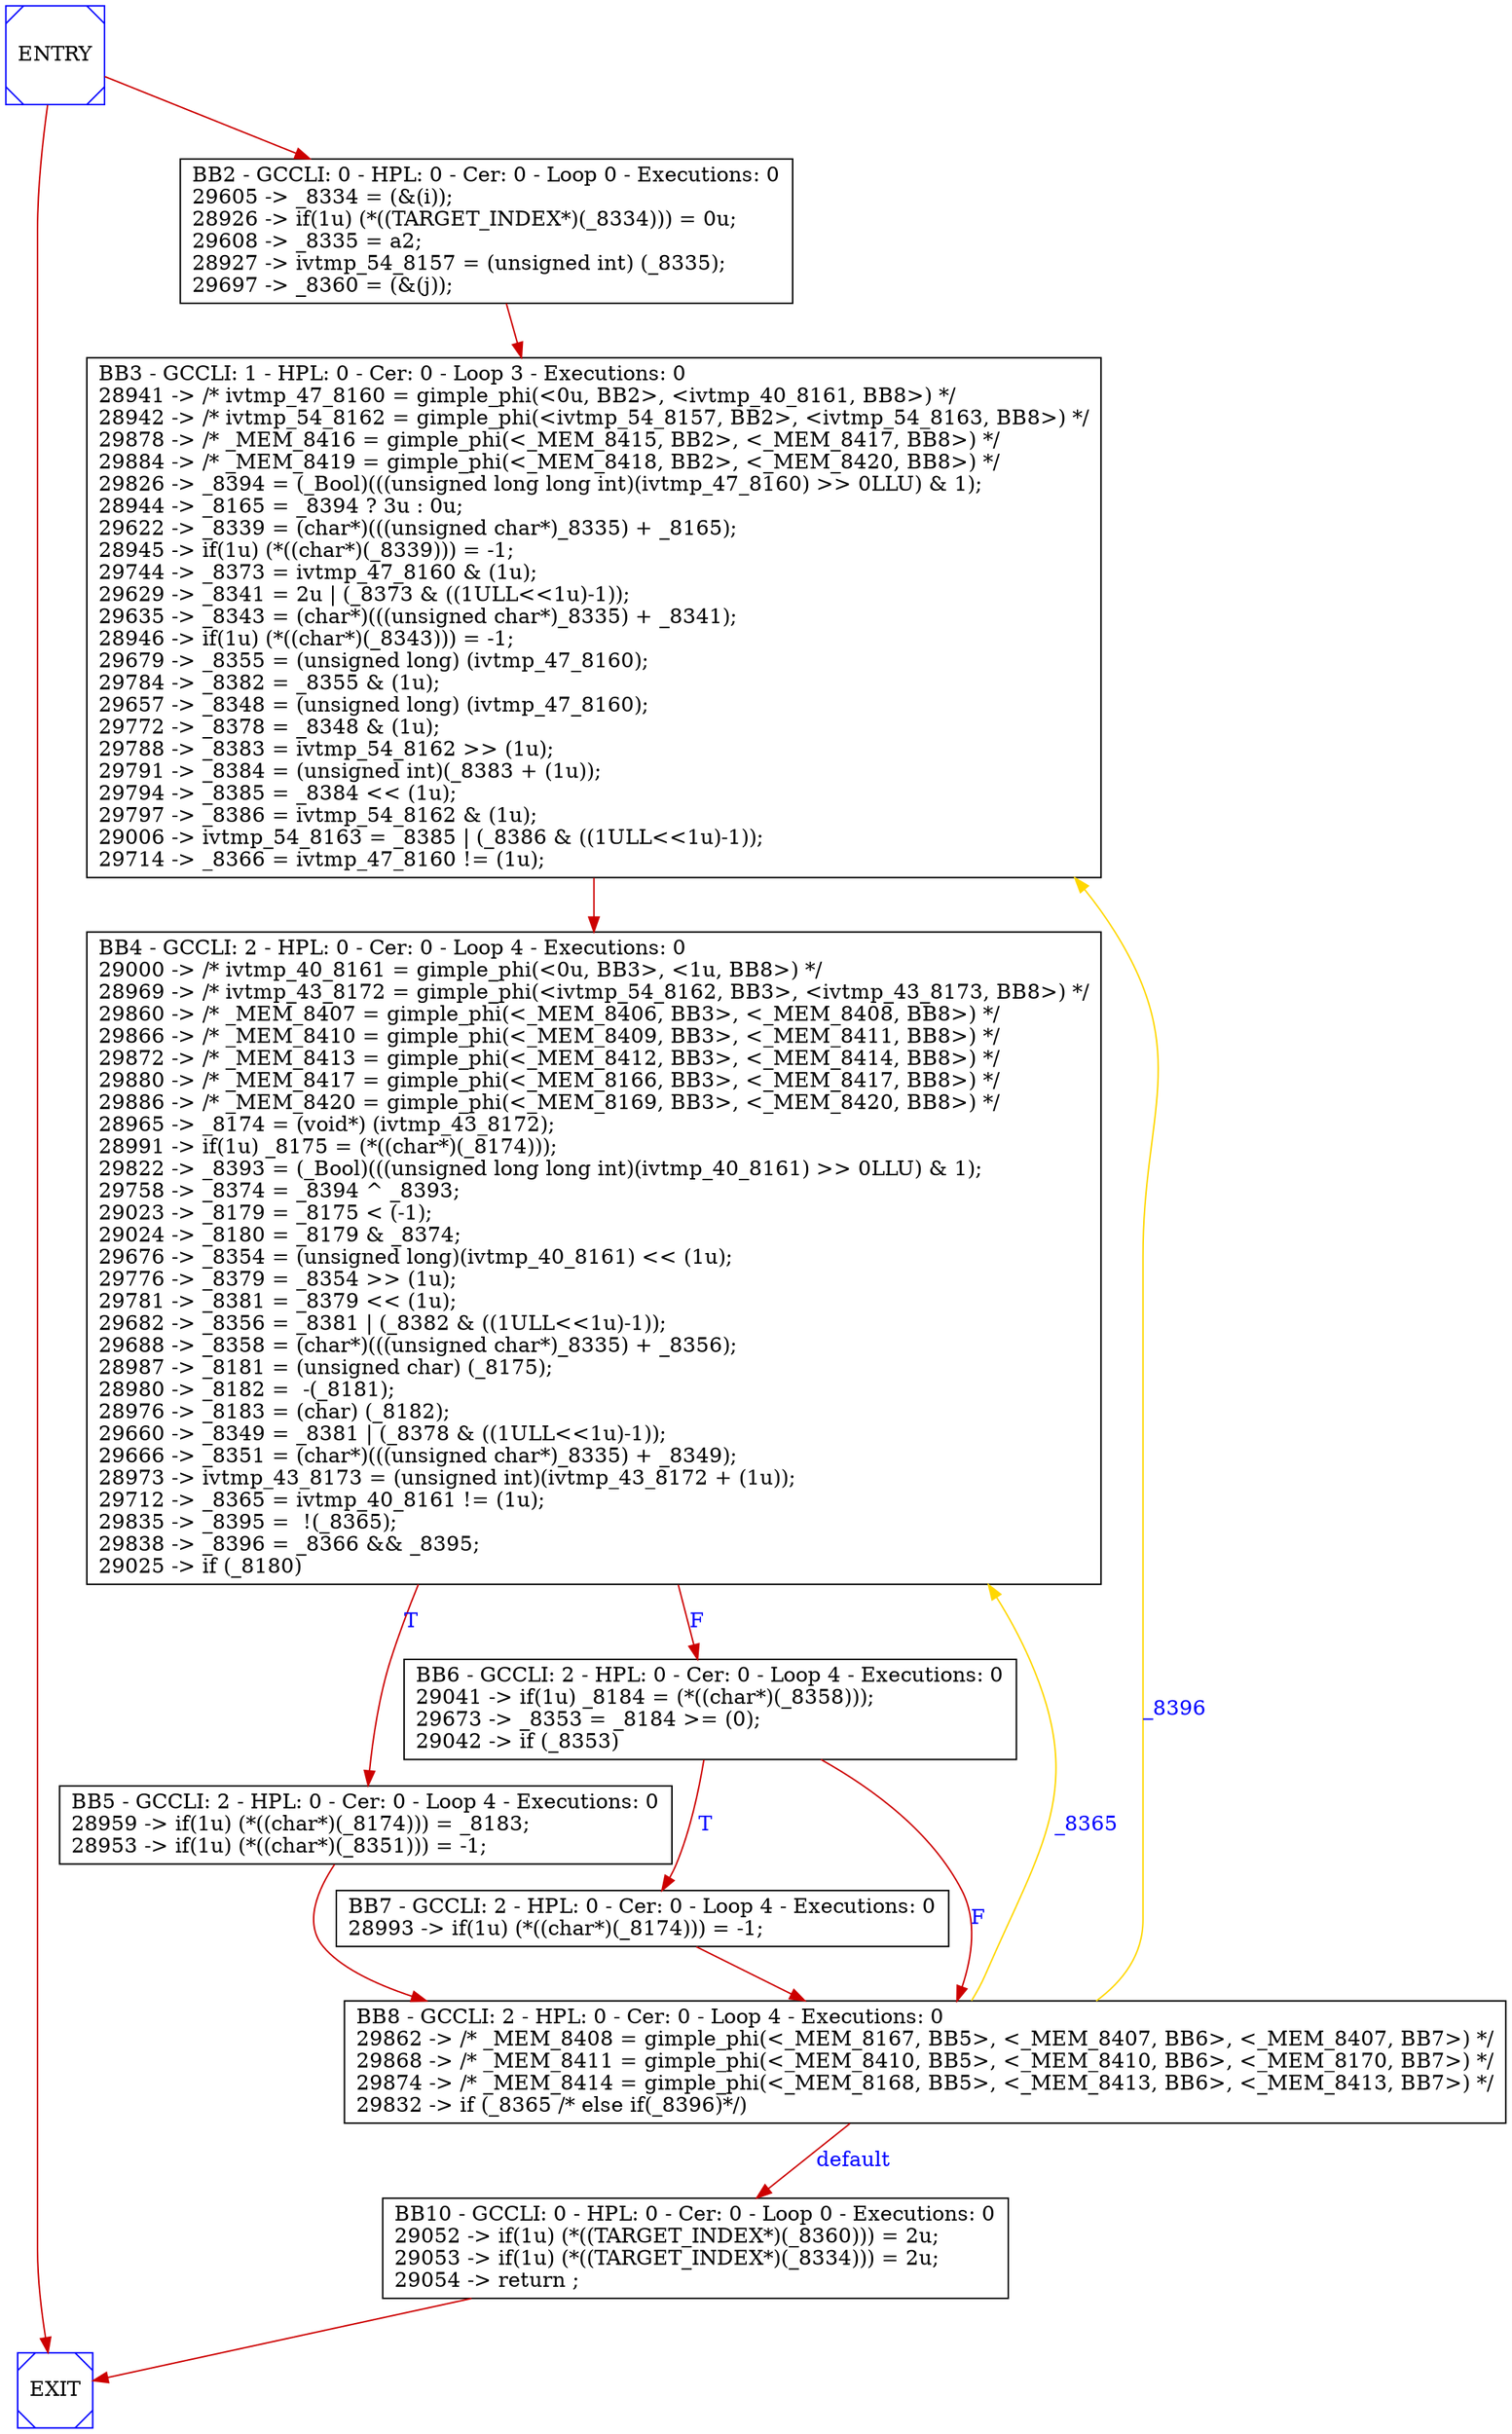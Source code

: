 digraph G {
0[color=blue,shape=Msquare, label="ENTRY"];
1[color=blue,shape=Msquare, label="EXIT"];
2[shape=box, label="BB2 - GCCLI: 0 - HPL: 0 - Cer: 0 - Loop 0 - Executions: 0\n29605 -> _8334 = (&(i));\l28926 -> if(1u) (*((TARGET_INDEX*)(_8334))) = 0u;\l29608 -> _8335 = a2;\l28927 -> ivtmp_54_8157 = (unsigned int) (_8335);\l29697 -> _8360 = (&(j));\l"];
3[shape=box, label="BB3 - GCCLI: 1 - HPL: 0 - Cer: 0 - Loop 3 - Executions: 0\l28941 -> /* ivtmp_47_8160 = gimple_phi(<0u, BB2>, <ivtmp_40_8161, BB8>) */\l28942 -> /* ivtmp_54_8162 = gimple_phi(<ivtmp_54_8157, BB2>, <ivtmp_54_8163, BB8>) */\l29878 -> /* _MEM_8416 = gimple_phi(<_MEM_8415, BB2>, <_MEM_8417, BB8>) */\l29884 -> /* _MEM_8419 = gimple_phi(<_MEM_8418, BB2>, <_MEM_8420, BB8>) */\l29826 -> _8394 = (_Bool)(((unsigned long long int)(ivtmp_47_8160) >> 0LLU) & 1);\l28944 -> _8165 = _8394 ? 3u : 0u;\l29622 -> _8339 = (char*)(((unsigned char*)_8335) + _8165);\l28945 -> if(1u) (*((char*)(_8339))) = -1;\l29744 -> _8373 = ivtmp_47_8160 & (1u);\l29629 -> _8341 = 2u | (_8373 & ((1ULL<<1u)-1));\l29635 -> _8343 = (char*)(((unsigned char*)_8335) + _8341);\l28946 -> if(1u) (*((char*)(_8343))) = -1;\l29679 -> _8355 = (unsigned long) (ivtmp_47_8160);\l29784 -> _8382 = _8355 & (1u);\l29657 -> _8348 = (unsigned long) (ivtmp_47_8160);\l29772 -> _8378 = _8348 & (1u);\l29788 -> _8383 = ivtmp_54_8162 >> (1u);\l29791 -> _8384 = (unsigned int)(_8383 + (1u));\l29794 -> _8385 = _8384 << (1u);\l29797 -> _8386 = ivtmp_54_8162 & (1u);\l29006 -> ivtmp_54_8163 = _8385 | (_8386 & ((1ULL<<1u)-1));\l29714 -> _8366 = ivtmp_47_8160 != (1u);\l"];
4[shape=box, label="BB4 - GCCLI: 2 - HPL: 0 - Cer: 0 - Loop 4 - Executions: 0\l29000 -> /* ivtmp_40_8161 = gimple_phi(<0u, BB3>, <1u, BB8>) */\l28969 -> /* ivtmp_43_8172 = gimple_phi(<ivtmp_54_8162, BB3>, <ivtmp_43_8173, BB8>) */\l29860 -> /* _MEM_8407 = gimple_phi(<_MEM_8406, BB3>, <_MEM_8408, BB8>) */\l29866 -> /* _MEM_8410 = gimple_phi(<_MEM_8409, BB3>, <_MEM_8411, BB8>) */\l29872 -> /* _MEM_8413 = gimple_phi(<_MEM_8412, BB3>, <_MEM_8414, BB8>) */\l29880 -> /* _MEM_8417 = gimple_phi(<_MEM_8166, BB3>, <_MEM_8417, BB8>) */\l29886 -> /* _MEM_8420 = gimple_phi(<_MEM_8169, BB3>, <_MEM_8420, BB8>) */\l28965 -> _8174 = (void*) (ivtmp_43_8172);\l28991 -> if(1u) _8175 = (*((char*)(_8174)));\l29822 -> _8393 = (_Bool)(((unsigned long long int)(ivtmp_40_8161) >> 0LLU) & 1);\l29758 -> _8374 = _8394 ^ _8393;\l29023 -> _8179 = _8175 < (-1);\l29024 -> _8180 = _8179 & _8374;\l29676 -> _8354 = (unsigned long)(ivtmp_40_8161) << (1u);\l29776 -> _8379 = _8354 >> (1u);\l29781 -> _8381 = _8379 << (1u);\l29682 -> _8356 = _8381 | (_8382 & ((1ULL<<1u)-1));\l29688 -> _8358 = (char*)(((unsigned char*)_8335) + _8356);\l28987 -> _8181 = (unsigned char) (_8175);\l28980 -> _8182 =  -(_8181);\l28976 -> _8183 = (char) (_8182);\l29660 -> _8349 = _8381 | (_8378 & ((1ULL<<1u)-1));\l29666 -> _8351 = (char*)(((unsigned char*)_8335) + _8349);\l28973 -> ivtmp_43_8173 = (unsigned int)(ivtmp_43_8172 + (1u));\l29712 -> _8365 = ivtmp_40_8161 != (1u);\l29835 -> _8395 =  !(_8365);\l29838 -> _8396 = _8366 && _8395;\l29025 -> if (_8180)\l"];
5[shape=box, label="BB5 - GCCLI: 2 - HPL: 0 - Cer: 0 - Loop 4 - Executions: 0\n28959 -> if(1u) (*((char*)(_8174))) = _8183;\l28953 -> if(1u) (*((char*)(_8351))) = -1;\l"];
6[shape=box, label="BB6 - GCCLI: 2 - HPL: 0 - Cer: 0 - Loop 4 - Executions: 0\n29041 -> if(1u) _8184 = (*((char*)(_8358)));\l29673 -> _8353 = _8184 >= (0);\l29042 -> if (_8353)\l"];
7[shape=box, label="BB7 - GCCLI: 2 - HPL: 0 - Cer: 0 - Loop 4 - Executions: 0\n28993 -> if(1u) (*((char*)(_8174))) = -1;\l"];
8[shape=box, label="BB8 - GCCLI: 2 - HPL: 0 - Cer: 0 - Loop 4 - Executions: 0\l29862 -> /* _MEM_8408 = gimple_phi(<_MEM_8167, BB5>, <_MEM_8407, BB6>, <_MEM_8407, BB7>) */\l29868 -> /* _MEM_8411 = gimple_phi(<_MEM_8410, BB5>, <_MEM_8410, BB6>, <_MEM_8170, BB7>) */\l29874 -> /* _MEM_8414 = gimple_phi(<_MEM_8168, BB5>, <_MEM_8413, BB6>, <_MEM_8413, BB7>) */\l29832 -> if (_8365 /* else if(_8396)*/)\l"];
9[shape=box, label="BB10 - GCCLI: 0 - HPL: 0 - Cer: 0 - Loop 0 - Executions: 0\n29052 -> if(1u) (*((TARGET_INDEX*)(_8360))) = 2u;\l29053 -> if(1u) (*((TARGET_INDEX*)(_8334))) = 2u;\l29054 -> return ;\l"];
0->1 [fontcolor=blue, color=red3];
0->2 [fontcolor=blue, color=red3];
2->3 [fontcolor=blue, color=red3];
3->4 [fontcolor=blue, color=red3];
4->5 [fontcolor=blue, color=red3,label="T"];
4->6 [fontcolor=blue, color=red3,label="F"];
5->8 [fontcolor=blue, color=red3];
6->7 [fontcolor=blue, color=red3,label="T"];
6->8 [fontcolor=blue, color=red3,label="F"];
7->8 [fontcolor=blue, color=red3];
8->4 [fontcolor=blue, color=gold,label="_8365"];
8->3 [fontcolor=blue, color=gold,label="_8396"];
8->9 [fontcolor=blue, color=red3,label="default"];
9->1 [fontcolor=blue, color=red3];
}
